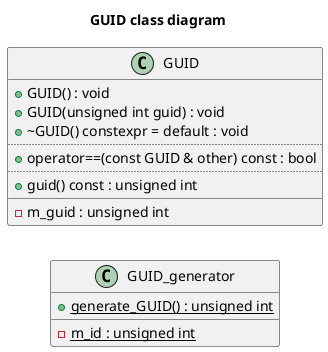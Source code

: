 @startuml
title GUID class diagram
left to right direction
class "GUID_generator" as C_0015771458880914961975
class C_0015771458880914961975 {
{static} +generate_GUID() : unsigned int
__
{static} -m_id : unsigned int
}
class "GUID" as C_0002861868129913488643
class C_0002861868129913488643 {
+GUID() : void
+GUID(unsigned int guid) : void
+~GUID() constexpr = default : void
..
+operator==(const GUID & other) const : bool
..
+guid() const : unsigned int
__
-m_guid : unsigned int
}

'Generated with clang-uml, version 0.6.1-15-gbf4bfdc
'LLVM version clang version 19.1.7 (Fedora 19.1.7-3.fc41)
@enduml
